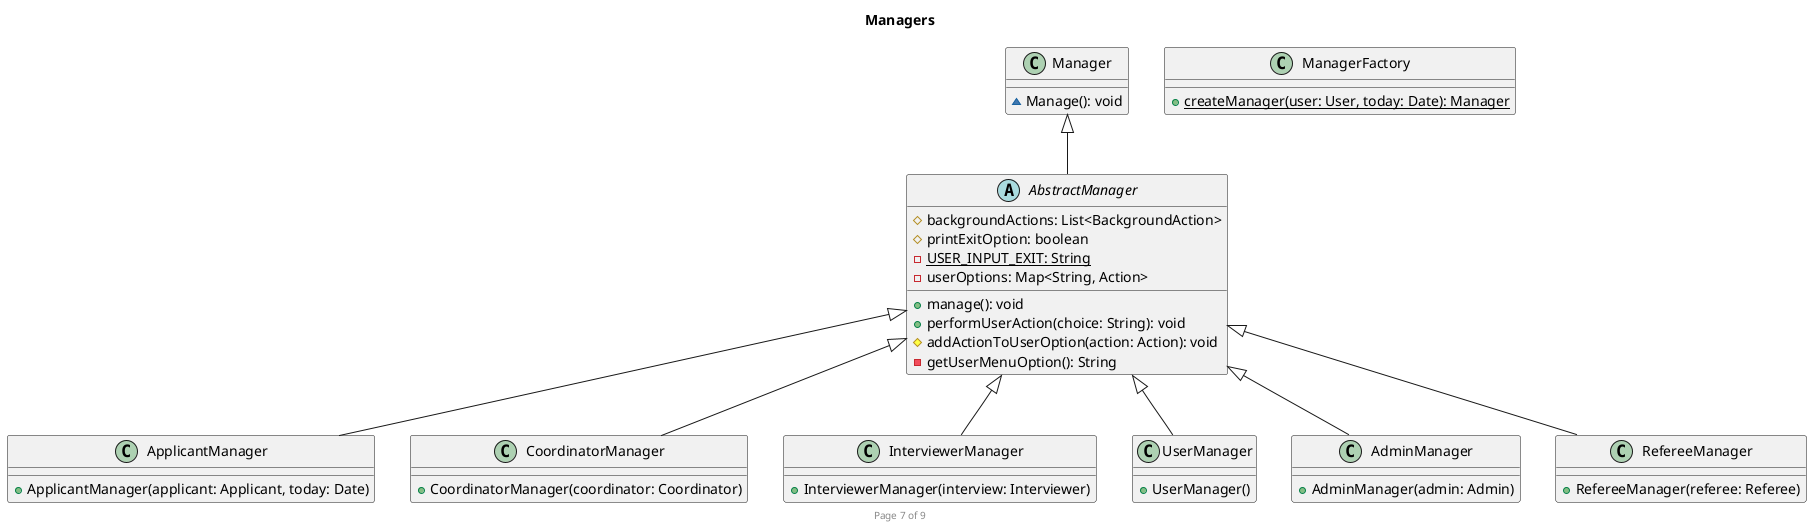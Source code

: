 @startuml
title: Managers
footer Page 7 of 9

Manager <|-- AbstractManager
AbstractManager <|-- ApplicantManager
AbstractManager <|-- CoordinatorManager
AbstractManager <|-- InterviewerManager
AbstractManager <|-- UserManager
AbstractManager <|-- AdminManager
AbstractManager <|-- RefereeManager

class ManagerFactory {
    + {static} createManager(user: User, today: Date): Manager
}

class Manager{
    ~ Manage(): void
}

abstract class AbstractManager{
    # backgroundActions: List<BackgroundAction>
    # printExitOption: boolean
    - {static} USER_INPUT_EXIT: String
    - userOptions: Map<String, Action>
    + manage(): void
    + performUserAction(choice: String): void
    # addActionToUserOption(action: Action): void
    - getUserMenuOption(): String
}

class AdminManager{
    + AdminManager(admin: Admin)
}

class RefereeManager{
    + RefereeManager(referee: Referee)
}

class ApplicantManager{
    + ApplicantManager(applicant: Applicant, today: Date)
}

class CoordinatorManager{
    + CoordinatorManager(coordinator: Coordinator)
}

class InterviewerManager {
    + InterviewerManager(interview: Interviewer)
}

class UserManager {
    + UserManager()
}

@enduml
